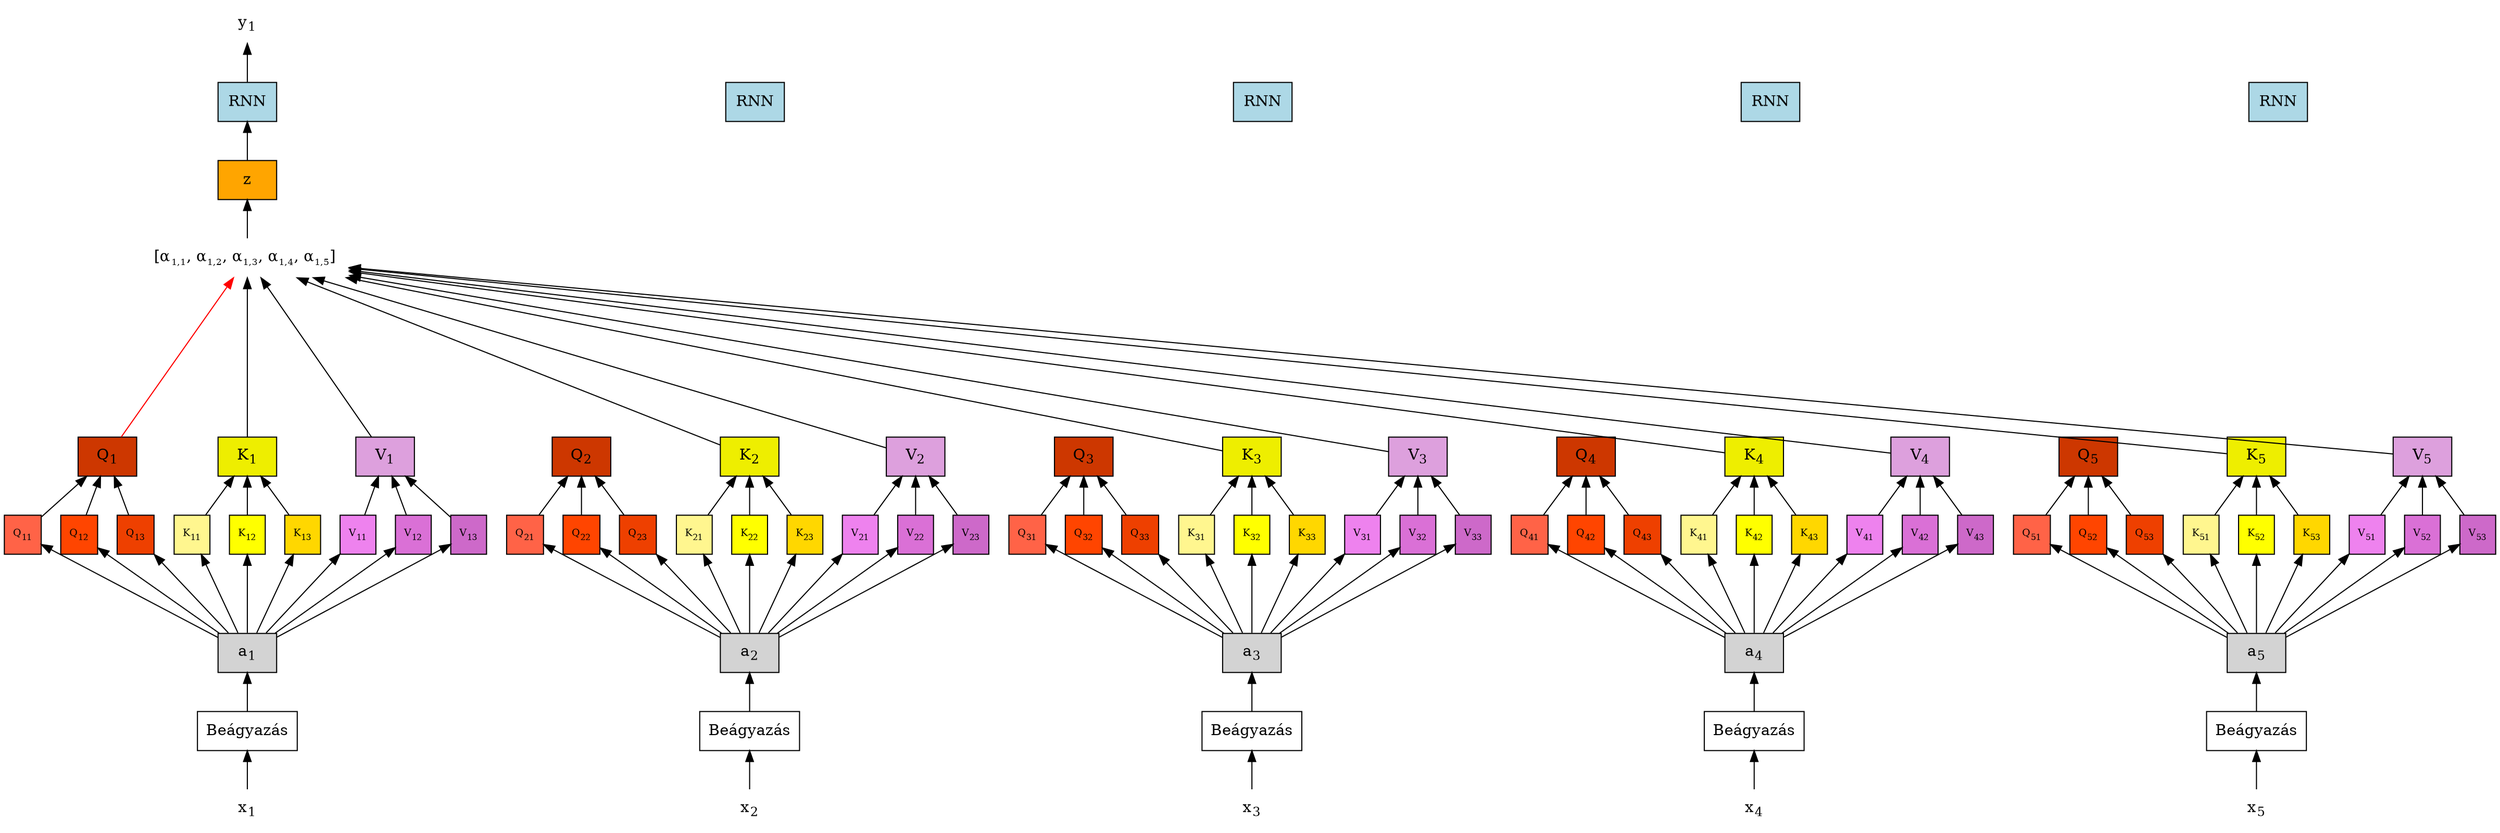 digraph transformer {
    graph [dpi=300]
    splines="False"
    rankdir = "BT"

    x1 [label=<x<sub>1</sub>>, shape="plaintext"]
    x2 [label=<x<sub>2</sub>>, shape="plaintext"]
    x3 [label=<x<sub>3</sub>>, shape="plaintext"]
    x4 [label=<x<sub>4</sub>>, shape="plaintext"]
    x5 [label=<x<sub>5</sub>>, shape="plaintext"]

    a1 [label=<a<sub>1</sub>>, shape="rectangle", style="filled", fillcolor=""]
    a2 [label=<a<sub>2</sub>>, shape="rectangle", style="filled", fillcolor=""]
    a3 [label=<a<sub>3</sub>>, shape="rectangle", style="filled", fillcolor=""]
    a4 [label=<a<sub>4</sub>>, shape="rectangle", style="filled", fillcolor=""]
    a5 [label=<a<sub>5</sub>>, shape="rectangle", style="filled", fillcolor=""]

    q1 [label=<Q<sub>1</sub>>, shape="rectangle", style="filled", fillcolor="orangered3"]
    q2 [label=<Q<sub>2</sub>>, shape="rectangle", style="filled", fillcolor="orangered3"]
    q3 [label=<Q<sub>3</sub>>, shape="rectangle", style="filled", fillcolor="orangered3"]
    q4 [label=<Q<sub>4</sub>>, shape="rectangle", style="filled", fillcolor="orangered3"]
    q5 [label=<Q<sub>5</sub>>, shape="rectangle", style="filled", fillcolor="orangered3"]

    k1 [label=<K<sub>1</sub>>, shape="rectangle", style="filled", fillcolor="yellow2"]
    k2 [label=<K<sub>2</sub>>, shape="rectangle", style="filled", fillcolor="yellow2"]
    k3 [label=<K<sub>3</sub>>, shape="rectangle", style="filled", fillcolor="yellow2"]
    k4 [label=<K<sub>4</sub>>, shape="rectangle", style="filled", fillcolor="yellow2"]
    k5 [label=<K<sub>5</sub>>, shape="rectangle", style="filled", fillcolor="yellow2"]

    v1 [label=<V<sub>1</sub>>, shape="rectangle", style="filled", fillcolor="plum"]
    v2 [label=<V<sub>2</sub>>, shape="rectangle", style="filled", fillcolor="plum"]
    v3 [label=<V<sub>3</sub>>, shape="rectangle", style="filled", fillcolor="plum"]
    v4 [label=<V<sub>4</sub>>, shape="rectangle", style="filled", fillcolor="plum"]
    v5 [label=<V<sub>5</sub>>, shape="rectangle", style="filled", fillcolor="plum"]

    embed1 [label="Beágyazás", shape="rectangle"]    
    embed2 [label="Beágyazás", shape="rectangle"]    
    embed3 [label="Beágyazás", shape="rectangle"]    
    embed4 [label="Beágyazás", shape="rectangle"]    
    embed5 [label="Beágyazás", shape="rectangle"]    

    alpha1 [label=<[α<sub><font point-size="10">1,1</font></sub>, α<sub><font point-size="10">1,2</font></sub>, α<sub><font point-size="10">1,3</font></sub>, α<sub><font point-size="10">1,4</font></sub>, α<sub><font point-size="10">1,5</font></sub>] >, shape="plaintext"]
    //alpha2 [label=<[α<sub><font point-size="10">2,1</font></sub>, α<sub><font point-size="10">2,2</font></sub>, α<sub><font point-size="10">2,3</font></sub>, α<sub><font point-size="10">2,4</font></sub>, α<sub><font point-size="10">2,5</font></sub>] >, shape="plaintext"]
    //alpha3 [label=<[α<sub><font point-size="10">3,1</font></sub>, α<sub><font point-size="10">3,2</font></sub>, α<sub><font point-size="10">3,3</font></sub>, α<sub><font point-size="10">3,4</font></sub>, α<sub><font point-size="10">3,5</font></sub>] >, shape="plaintext"]
    //alpha4 [label=<[α<sub><font point-size="10">4,1</font></sub>, α<sub><font point-size="10">4,2</font></sub>, α<sub><font point-size="10">4,3</font></sub>, α<sub><font point-size="10">4,4</font></sub>, α<sub><font point-size="10">4,5</font></sub>] >, shape="plaintext"]
    //alpha5 [label=<[α<sub><font point-size="10">5,1</font></sub>, α<sub><font point-size="10">5,2</font></sub>, α<sub><font point-size="10">5,3</font></sub>, α<sub><font point-size="10">5,4</font></sub>, α<sub><font point-size="10">5,5</font></sub>] >, shape="plaintext"]

    z [label="z", shape="rectangle", style="filled", fillcolor="orange"]
    
    rnn1 [label="RNN", shape="rectangle", style="filled", fillcolor="lightblue"]
    rnn2 [label="RNN", shape="rectangle", style="filled", fillcolor="lightblue"]
    rnn3 [label="RNN", shape="rectangle", style="filled", fillcolor="lightblue"]
    rnn4 [label="RNN", shape="rectangle", style="filled", fillcolor="lightblue"]
    rnn5 [label="RNN", shape="rectangle", style="filled", fillcolor="lightblue"]
    
    y1 [label=<y<sub>1</sub>>, shape="rectangle", shape="plaintext"]
    //y2 [label=<y<sub>2</sub>>, shape="rectangle", shape="plaintext"]
    //y3 [label=<y<sub>3</sub>>, shape="rectangle", shape="plaintext"]
    //y4 [label=<y<sub>4</sub>>, shape="rectangle", shape="plaintext"]
    //y5 [label=<y<sub>5</sub>>, shape="rectangle", shape="plaintext"]

    x1 -> embed1
    x2 -> embed2
    x3 -> embed3
    x4 -> embed4
    x5 -> embed5

    embed1 -> a1
    embed2 -> a2
    embed3 -> a3
    embed4 -> a4
    embed5 -> a5

    q11 [label=<Q<sub>11</sub>>, width=.1, fontsize=9, shape="rectangle", style="filled", fillcolor="tomato"]
    q12 [label=<Q<sub>12</sub>>, width=.1, fontsize=9, shape="rectangle", style="filled", fillcolor="orangered"]
    q13 [label=<Q<sub>13</sub>>, width=.1, fontsize=9, shape="rectangle", style="filled", fillcolor="orangered2"]
    q21 [label=<Q<sub>21</sub>>, width=.1, fontsize=9, shape="rectangle", style="filled", fillcolor="tomato"]
    q22 [label=<Q<sub>22</sub>>, width=.1, fontsize=9, shape="rectangle", style="filled", fillcolor="orangered"]
    q23 [label=<Q<sub>23</sub>>, width=.1, fontsize=9, shape="rectangle", style="filled", fillcolor="orangered2"]
    q31 [label=<Q<sub>31</sub>>, width=.1, fontsize=9, shape="rectangle", style="filled", fillcolor="tomato"]
    q32 [label=<Q<sub>32</sub>>, width=.1, fontsize=9, shape="rectangle", style="filled", fillcolor="orangered"]
    q33 [label=<Q<sub>33</sub>>, width=.1, fontsize=9, shape="rectangle", style="filled", fillcolor="orangered2"]
    q41 [label=<Q<sub>41</sub>>, width=.1, fontsize=9, shape="rectangle", style="filled", fillcolor="tomato"]
    q42 [label=<Q<sub>42</sub>>, width=.1, fontsize=9, shape="rectangle", style="filled", fillcolor="orangered"]
    q43 [label=<Q<sub>43</sub>>, width=.1, fontsize=9, shape="rectangle", style="filled", fillcolor="orangered2"]
    q51 [label=<Q<sub>51</sub>>, width=.1, fontsize=9, shape="rectangle", style="filled", fillcolor="tomato"]
    q52 [label=<Q<sub>52</sub>>, width=.1, fontsize=9, shape="rectangle", style="filled", fillcolor="orangered"]
    q53 [label=<Q<sub>53</sub>>, width=.1, fontsize=9, shape="rectangle", style="filled", fillcolor="orangered2"]
    k11 [label=<K<sub>11</sub>>, width=.1, fontsize=9, shape="rectangle", style="filled", fillcolor="khaki1"]
    k12 [label=<K<sub>12</sub>>, width=.1, fontsize=9, shape="rectangle", style="filled", fillcolor="yellow"]
    k13 [label=<K<sub>13</sub>>, width=.1, fontsize=9, shape="rectangle", style="filled", fillcolor="gold"]
    k21 [label=<K<sub>21</sub>>, width=.1, fontsize=9, shape="rectangle", style="filled", fillcolor="khaki1"]
    k22 [label=<K<sub>22</sub>>, width=.1, fontsize=9, shape="rectangle", style="filled", fillcolor="yellow"]
    k23 [label=<K<sub>23</sub>>, width=.1, fontsize=9, shape="rectangle", style="filled", fillcolor="gold"]
    k31 [label=<K<sub>31</sub>>, width=.1, fontsize=9, shape="rectangle", style="filled", fillcolor="khaki1"]
    k32 [label=<K<sub>32</sub>>, width=.1, fontsize=9, shape="rectangle", style="filled", fillcolor="yellow"]
    k33 [label=<K<sub>33</sub>>, width=.1, fontsize=9, shape="rectangle", style="filled", fillcolor="gold"]
    k41 [label=<K<sub>41</sub>>, width=.1, fontsize=9, shape="rectangle", style="filled", fillcolor="khaki1"]
    k42 [label=<K<sub>42</sub>>, width=.1, fontsize=9, shape="rectangle", style="filled", fillcolor="yellow"]
    k43 [label=<K<sub>43</sub>>, width=.1, fontsize=9, shape="rectangle", style="filled", fillcolor="gold"]
    k51 [label=<K<sub>51</sub>>, width=.1, fontsize=9, shape="rectangle", style="filled", fillcolor="khaki1"]
    k52 [label=<K<sub>52</sub>>, width=.1, fontsize=9, shape="rectangle", style="filled", fillcolor="yellow"]
    k53 [label=<K<sub>53</sub>>, width=.1, fontsize=9, shape="rectangle", style="filled", fillcolor="gold"]
    v11 [label=<V<sub>11</sub>>, width=.1, fontsize=9, shape="rectangle", style="filled", fillcolor="violet"]
    v12 [label=<V<sub>12</sub>>, width=.1, fontsize=9, shape="rectangle", style="filled", fillcolor="orchid"]
    v13 [label=<V<sub>13</sub>>, width=.1, fontsize=9, shape="rectangle", style="filled", fillcolor="orchid3"]
    v21 [label=<V<sub>21</sub>>, width=.1, fontsize=9, shape="rectangle", style="filled", fillcolor="violet"]
    v22 [label=<V<sub>22</sub>>, width=.1, fontsize=9, shape="rectangle", style="filled", fillcolor="orchid"]
    v23 [label=<V<sub>23</sub>>, width=.1, fontsize=9, shape="rectangle", style="filled", fillcolor="orchid3"]
    v31 [label=<V<sub>31</sub>>, width=.1, fontsize=9, shape="rectangle", style="filled", fillcolor="violet"]
    v32 [label=<V<sub>32</sub>>, width=.1, fontsize=9, shape="rectangle", style="filled", fillcolor="orchid"]
    v33 [label=<V<sub>33</sub>>, width=.1, fontsize=9, shape="rectangle", style="filled", fillcolor="orchid3"]
    v41 [label=<V<sub>41</sub>>, width=.1, fontsize=9, shape="rectangle", style="filled", fillcolor="violet"]
    v42 [label=<V<sub>42</sub>>, width=.1, fontsize=9, shape="rectangle", style="filled", fillcolor="orchid"]
    v43 [label=<V<sub>43</sub>>, width=.1, fontsize=9, shape="rectangle", style="filled", fillcolor="orchid3"]
    v51 [label=<V<sub>51</sub>>, width=.1, fontsize=9, shape="rectangle", style="filled", fillcolor="violet"]
    v52 [label=<V<sub>52</sub>>, width=.1, fontsize=9, shape="rectangle", style="filled", fillcolor="orchid"]
    v53 [label=<V<sub>53</sub>>, width=.1, fontsize=9, shape="rectangle", style="filled", fillcolor="orchid3"]

    { rank=same; q11 q12 q13 q21 q22 q23 q31 q32 q33 q41 q42 q43 q51 q52 q53 k11 k12 k13 k21 k22 k23 k31 k32 k33 k41 k42 k43 k51 k52 k53 v11 v12 v13 v21 v22 v23 v31 v32 v33 v41 v42 v43 v51 v52 v53 }

    a1 -> q11 [minlen=2]
    a1 -> q12 [minlen=2]
    a1 -> q13 [minlen=2]
    a2 -> q21 [minlen=2]
    a2 -> q22 [minlen=2]
    a2 -> q23 [minlen=2]
    a3 -> q31 [minlen=2]
    a3 -> q32 [minlen=2]
    a3 -> q33 [minlen=2]
    a4 -> q41 [minlen=2]
    a4 -> q42 [minlen=2]
    a4 -> q43 [minlen=2]
    a5 -> q51 [minlen=2]
    a5 -> q52 [minlen=2]
    a5 -> q53 [minlen=2]
    a1 -> k11 [minlen=2]
    a1 -> k12 [minlen=2]
    a1 -> k13 [minlen=2]
    a2 -> k21 [minlen=2]
    a2 -> k22 [minlen=2]
    a2 -> k23 [minlen=2]
    a3 -> k31 [minlen=2]
    a3 -> k32 [minlen=2]
    a3 -> k33 [minlen=2]
    a4 -> k41 [minlen=2]
    a4 -> k42 [minlen=2]
    a4 -> k43 [minlen=2]
    a5 -> k51 [minlen=2]
    a5 -> k52 [minlen=2]
    a5 -> k53 [minlen=2]
    a1 -> v11 [minlen=2]
    a1 -> v12 [minlen=2]
    a1 -> v13 [minlen=2]
    a2 -> v21 [minlen=2]
    a2 -> v22 [minlen=2]
    a2 -> v23 [minlen=2]
    a3 -> v31 [minlen=2]
    a3 -> v32 [minlen=2]
    a3 -> v33 [minlen=2]
    a4 -> v41 [minlen=2]
    a4 -> v42 [minlen=2]
    a4 -> v43 [minlen=2]
    a5 -> v51 [minlen=2]
    a5 -> v52 [minlen=2]
    a5 -> v53 [minlen=2]

    q11 -> q1 
    q12 -> q1 
    q13 -> q1 
    q21 -> q2 
    q22 -> q2 
    q23 -> q2 
    q31 -> q3 
    q32 -> q3 
    q33 -> q3 
    q41 -> q4 
    q42 -> q4 
    q43 -> q4 
    q51 -> q5 
    q52 -> q5 
    q53 -> q5 
    k11 -> k1 
    k12 -> k1 
    k13 -> k1 
    k21 -> k2 
    k22 -> k2 
    k23 -> k2 
    k31 -> k3 
    k32 -> k3 
    k33 -> k3 
    k41 -> k4 
    k42 -> k4 
    k43 -> k4 
    k51 -> k5 
    k52 -> k5 
    k53 -> k5 
    v11 -> v1 
    v12 -> v1 
    v13 -> v1 
    v21 -> v2 
    v22 -> v2 
    v23 -> v2 
    v31 -> v3 
    v32 -> v3 
    v33 -> v3 
    v41 -> v4 
    v42 -> v4 
    v43 -> v4 
    v51 -> v5 
    v52 -> v5 
    v53 -> v5 

    q1 -> alpha1 [minlen=4, constraint="True", color="red"]
    k1 -> alpha1 [minlen=4, constraint="True"]
    v1 -> alpha1 [minlen=4, constraint="True"]
    k2 -> alpha1 [minlen=4, constraint="False"]
    v2 -> alpha1 [minlen=4, constraint="False"]
    k3 -> alpha1 [minlen=4, constraint="False"]
    v3 -> alpha1 [minlen=4, constraint="False"]
    k4 -> alpha1 [minlen=4, constraint="False"]
    v4 -> alpha1 [minlen=4, constraint="False"]
    k5 -> alpha1 [minlen=4, constraint="False"]
    v5 -> alpha1 [minlen=4, constraint="False"]
    
    {rank="same"; rnn1; rnn2; rnn3; rnn4; rnn5;}

    rnn1 -> rnn2 [constraint="false", style="invis", minlen=23]
    rnn2 -> rnn3 [constraint="false", style="invis", minlen=23]
    rnn3 -> rnn4 [constraint="false", style="invis", minlen=23]
    rnn4 -> rnn5 [constraint="false", style="invis", minlen=23]

    alpha1 -> z
    z -> rnn1
    rnn1 -> y1
}